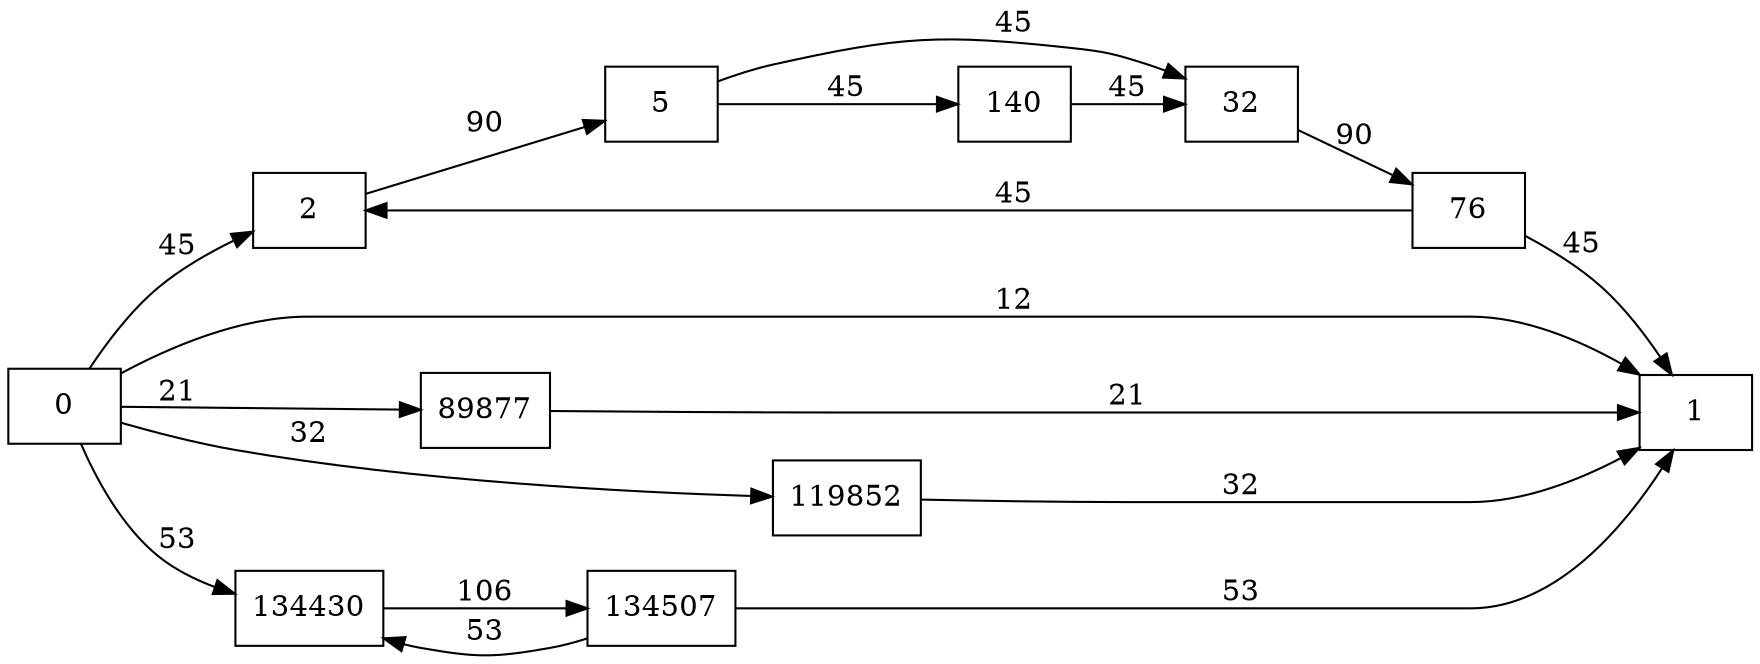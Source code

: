 digraph {
	graph [rankdir=LR]
	node [shape=rectangle]
	2 -> 5 [label=90]
	5 -> 32 [label=45]
	5 -> 140 [label=45]
	32 -> 76 [label=90]
	76 -> 2 [label=45]
	76 -> 1 [label=45]
	140 -> 32 [label=45]
	89877 -> 1 [label=21]
	119852 -> 1 [label=32]
	134430 -> 134507 [label=106]
	134507 -> 134430 [label=53]
	134507 -> 1 [label=53]
	0 -> 2 [label=45]
	0 -> 1 [label=12]
	0 -> 89877 [label=21]
	0 -> 119852 [label=32]
	0 -> 134430 [label=53]
}
